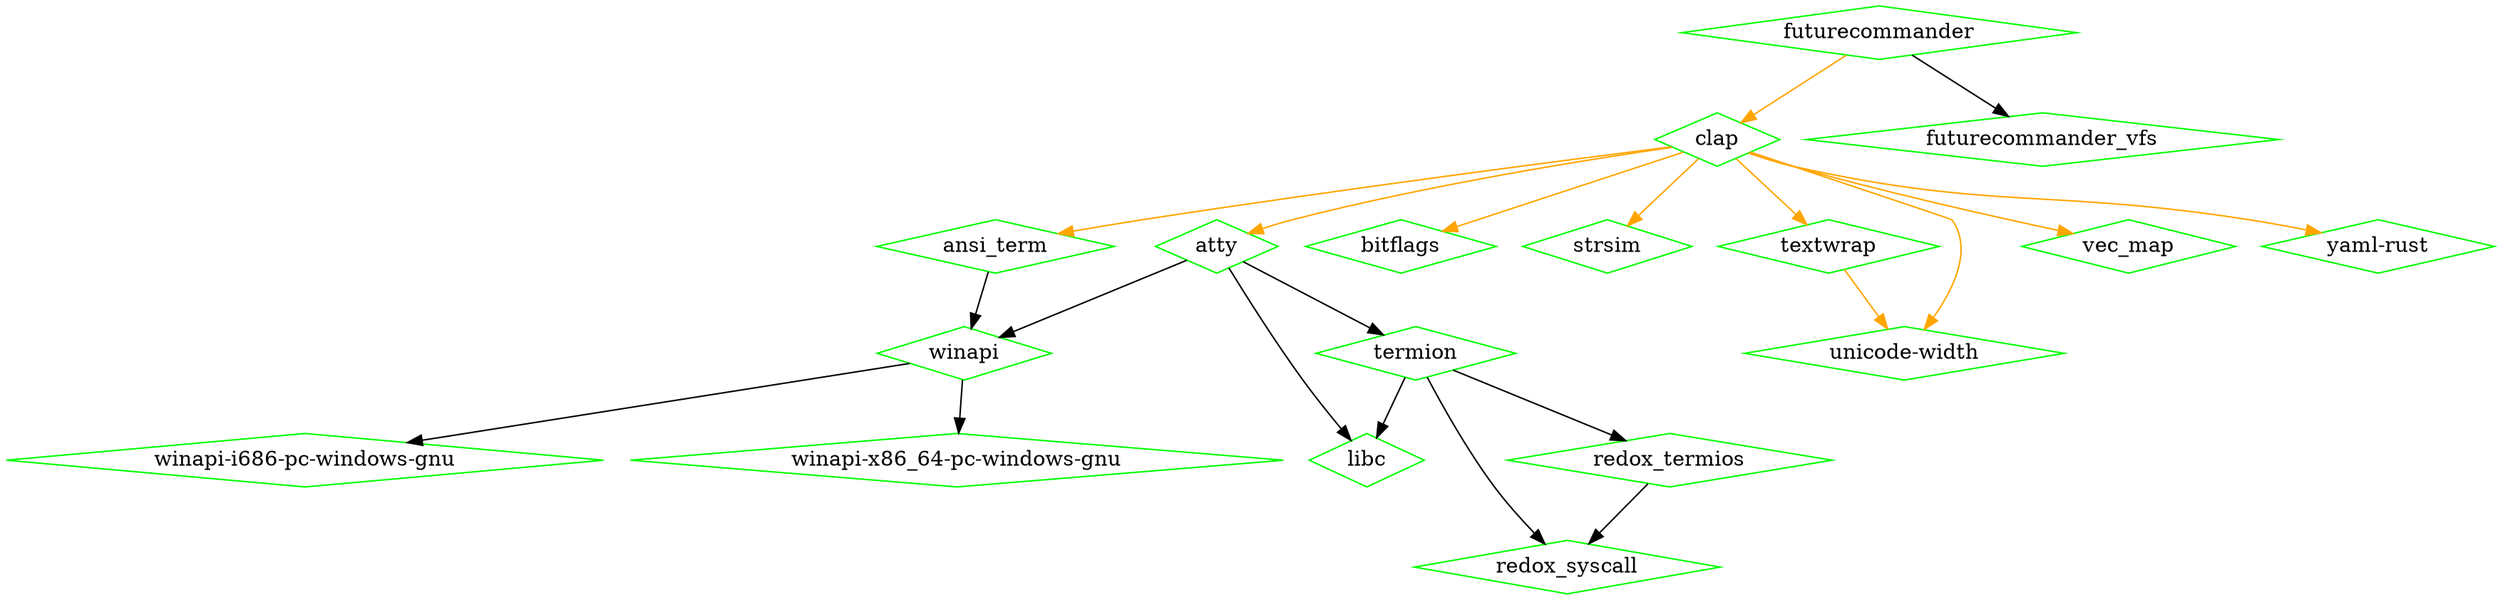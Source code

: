digraph dependencies {
	N0[label="futurecommander",shape=diamond,color=green];
	N1[label="ansi_term",shape=diamond,color=green];
	N2[label="winapi",shape=diamond,color=green];
	N3[label="atty",shape=diamond,color=green];
	N4[label="libc",shape=diamond,color=green];
	N5[label="termion",shape=diamond,color=green];
	N6[label="bitflags",shape=diamond,color=green];
	N7[label="clap",shape=diamond,color=green];
	N8[label="strsim",shape=diamond,color=green];
	N9[label="textwrap",shape=diamond,color=green];
	N10[label="unicode-width",shape=diamond,color=green];
	N11[label="vec_map",shape=diamond,color=green];
	N12[label="yaml-rust",shape=diamond,color=green];
	N13[label="futurecommander_vfs",shape=diamond,color=green];
	N14[label="redox_syscall",shape=diamond,color=green];
	N15[label="redox_termios",shape=diamond,color=green];
	N16[label="winapi-i686-pc-windows-gnu",shape=diamond,color=green];
	N17[label="winapi-x86_64-pc-windows-gnu",shape=diamond,color=green];
	N0 -> N7[label="",color=orange];
	N0 -> N13[label=""];
	N1 -> N2[label=""];
	N2 -> N16[label=""];
	N2 -> N17[label=""];
	N3 -> N2[label=""];
	N3 -> N4[label=""];
	N3 -> N5[label=""];
	N5 -> N4[label=""];
	N5 -> N14[label=""];
	N5 -> N15[label=""];
	N7 -> N1[label="",color=orange];
	N7 -> N3[label="",color=orange];
	N7 -> N6[label="",color=orange];
	N7 -> N8[label="",color=orange];
	N7 -> N9[label="",color=orange];
	N7 -> N10[label="",color=orange];
	N7 -> N11[label="",color=orange];
	N7 -> N12[label="",color=orange];
	N9 -> N10[label="",color=orange];
	N15 -> N14[label=""];
}
